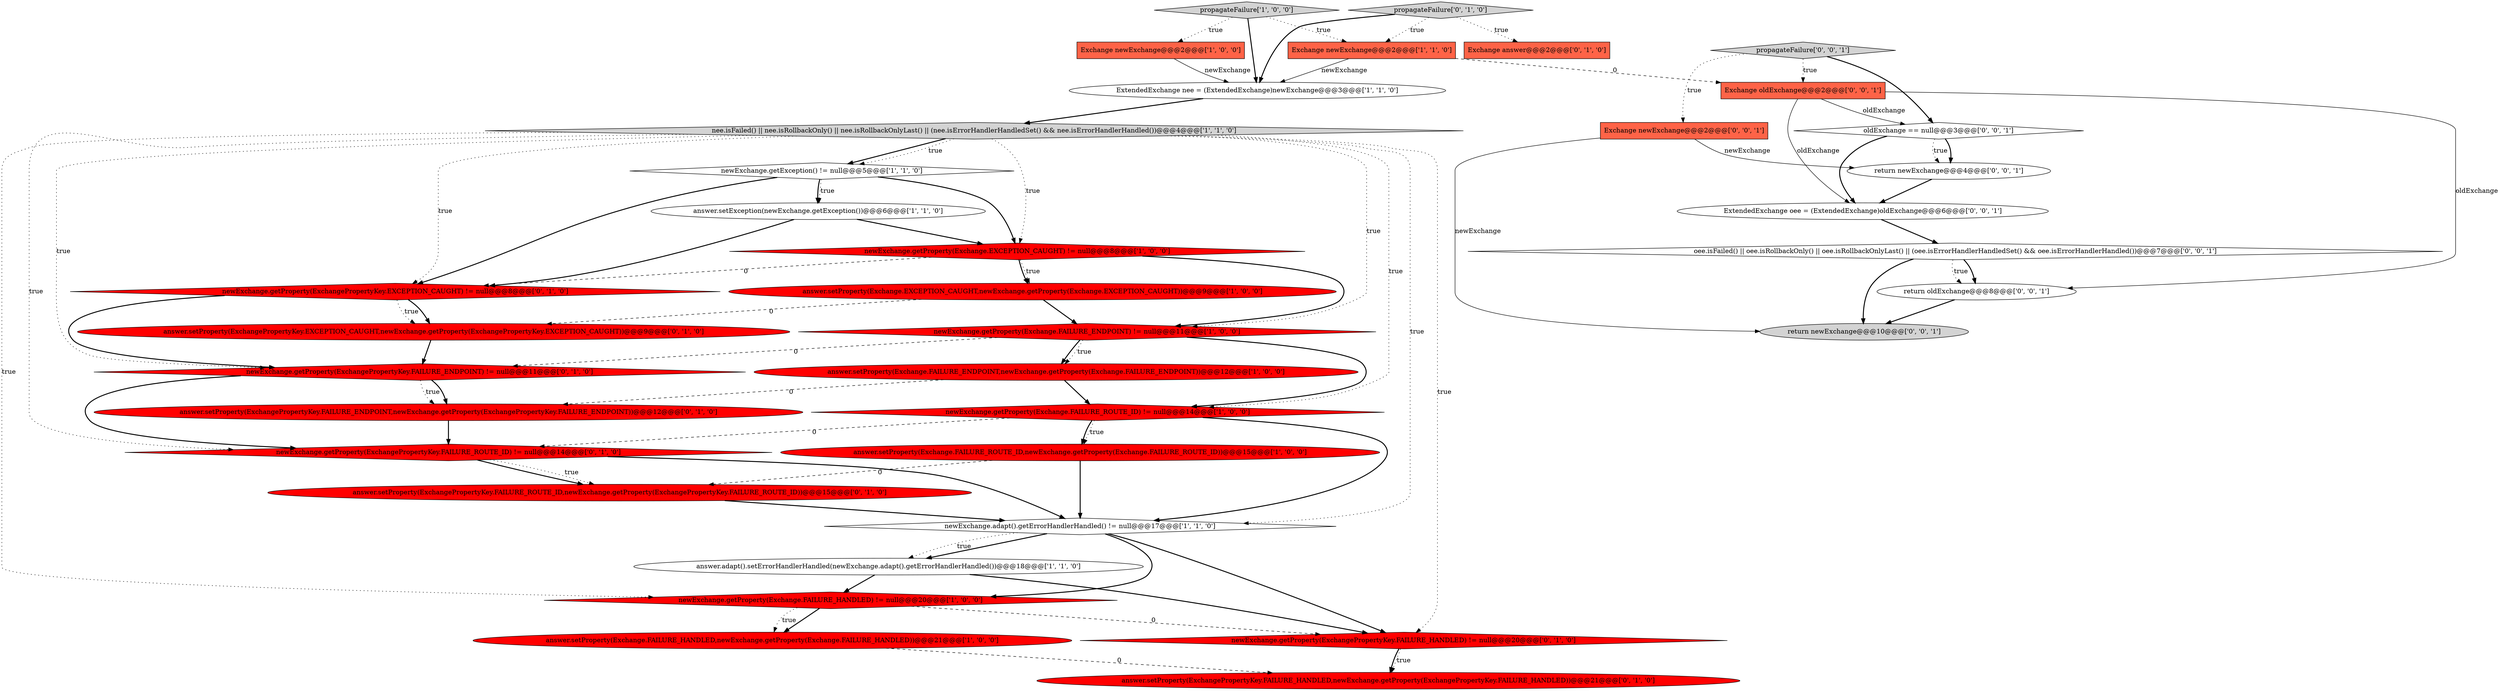 digraph {
10 [style = filled, label = "answer.setProperty(Exchange.FAILURE_ROUTE_ID,newExchange.getProperty(Exchange.FAILURE_ROUTE_ID))@@@15@@@['1', '0', '0']", fillcolor = red, shape = ellipse image = "AAA1AAABBB1BBB"];
20 [style = filled, label = "newExchange.getProperty(ExchangePropertyKey.FAILURE_HANDLED) != null@@@20@@@['0', '1', '0']", fillcolor = red, shape = diamond image = "AAA1AAABBB2BBB"];
29 [style = filled, label = "Exchange newExchange@@@2@@@['0', '0', '1']", fillcolor = tomato, shape = box image = "AAA0AAABBB3BBB"];
21 [style = filled, label = "answer.setProperty(ExchangePropertyKey.FAILURE_HANDLED,newExchange.getProperty(ExchangePropertyKey.FAILURE_HANDLED))@@@21@@@['0', '1', '0']", fillcolor = red, shape = ellipse image = "AAA1AAABBB2BBB"];
25 [style = filled, label = "answer.setProperty(ExchangePropertyKey.FAILURE_ROUTE_ID,newExchange.getProperty(ExchangePropertyKey.FAILURE_ROUTE_ID))@@@15@@@['0', '1', '0']", fillcolor = red, shape = ellipse image = "AAA1AAABBB2BBB"];
30 [style = filled, label = "oldExchange == null@@@3@@@['0', '0', '1']", fillcolor = white, shape = diamond image = "AAA0AAABBB3BBB"];
19 [style = filled, label = "Exchange answer@@@2@@@['0', '1', '0']", fillcolor = tomato, shape = box image = "AAA0AAABBB2BBB"];
31 [style = filled, label = "return newExchange@@@10@@@['0', '0', '1']", fillcolor = lightgray, shape = ellipse image = "AAA0AAABBB3BBB"];
7 [style = filled, label = "answer.setProperty(Exchange.FAILURE_ENDPOINT,newExchange.getProperty(Exchange.FAILURE_ENDPOINT))@@@12@@@['1', '0', '0']", fillcolor = red, shape = ellipse image = "AAA1AAABBB1BBB"];
8 [style = filled, label = "Exchange newExchange@@@2@@@['1', '0', '0']", fillcolor = tomato, shape = box image = "AAA0AAABBB1BBB"];
24 [style = filled, label = "propagateFailure['0', '1', '0']", fillcolor = lightgray, shape = diamond image = "AAA0AAABBB2BBB"];
22 [style = filled, label = "answer.setProperty(ExchangePropertyKey.FAILURE_ENDPOINT,newExchange.getProperty(ExchangePropertyKey.FAILURE_ENDPOINT))@@@12@@@['0', '1', '0']", fillcolor = red, shape = ellipse image = "AAA1AAABBB2BBB"];
4 [style = filled, label = "answer.setException(newExchange.getException())@@@6@@@['1', '1', '0']", fillcolor = white, shape = ellipse image = "AAA0AAABBB1BBB"];
2 [style = filled, label = "propagateFailure['1', '0', '0']", fillcolor = lightgray, shape = diamond image = "AAA0AAABBB1BBB"];
26 [style = filled, label = "newExchange.getProperty(ExchangePropertyKey.FAILURE_ENDPOINT) != null@@@11@@@['0', '1', '0']", fillcolor = red, shape = diamond image = "AAA1AAABBB2BBB"];
3 [style = filled, label = "answer.adapt().setErrorHandlerHandled(newExchange.adapt().getErrorHandlerHandled())@@@18@@@['1', '1', '0']", fillcolor = white, shape = ellipse image = "AAA0AAABBB1BBB"];
35 [style = filled, label = "oee.isFailed() || oee.isRollbackOnly() || oee.isRollbackOnlyLast() || (oee.isErrorHandlerHandledSet() && oee.isErrorHandlerHandled())@@@7@@@['0', '0', '1']", fillcolor = white, shape = diamond image = "AAA0AAABBB3BBB"];
13 [style = filled, label = "Exchange newExchange@@@2@@@['1', '1', '0']", fillcolor = tomato, shape = box image = "AAA0AAABBB1BBB"];
5 [style = filled, label = "nee.isFailed() || nee.isRollbackOnly() || nee.isRollbackOnlyLast() || (nee.isErrorHandlerHandledSet() && nee.isErrorHandlerHandled())@@@4@@@['1', '1', '0']", fillcolor = lightgray, shape = diamond image = "AAA0AAABBB1BBB"];
9 [style = filled, label = "newExchange.getException() != null@@@5@@@['1', '1', '0']", fillcolor = white, shape = diamond image = "AAA0AAABBB1BBB"];
6 [style = filled, label = "newExchange.getProperty(Exchange.FAILURE_ROUTE_ID) != null@@@14@@@['1', '0', '0']", fillcolor = red, shape = diamond image = "AAA1AAABBB1BBB"];
11 [style = filled, label = "ExtendedExchange nee = (ExtendedExchange)newExchange@@@3@@@['1', '1', '0']", fillcolor = white, shape = ellipse image = "AAA0AAABBB1BBB"];
14 [style = filled, label = "answer.setProperty(Exchange.EXCEPTION_CAUGHT,newExchange.getProperty(Exchange.EXCEPTION_CAUGHT))@@@9@@@['1', '0', '0']", fillcolor = red, shape = ellipse image = "AAA1AAABBB1BBB"];
16 [style = filled, label = "newExchange.adapt().getErrorHandlerHandled() != null@@@17@@@['1', '1', '0']", fillcolor = white, shape = diamond image = "AAA0AAABBB1BBB"];
1 [style = filled, label = "answer.setProperty(Exchange.FAILURE_HANDLED,newExchange.getProperty(Exchange.FAILURE_HANDLED))@@@21@@@['1', '0', '0']", fillcolor = red, shape = ellipse image = "AAA1AAABBB1BBB"];
17 [style = filled, label = "answer.setProperty(ExchangePropertyKey.EXCEPTION_CAUGHT,newExchange.getProperty(ExchangePropertyKey.EXCEPTION_CAUGHT))@@@9@@@['0', '1', '0']", fillcolor = red, shape = ellipse image = "AAA1AAABBB2BBB"];
28 [style = filled, label = "propagateFailure['0', '0', '1']", fillcolor = lightgray, shape = diamond image = "AAA0AAABBB3BBB"];
0 [style = filled, label = "newExchange.getProperty(Exchange.EXCEPTION_CAUGHT) != null@@@8@@@['1', '0', '0']", fillcolor = red, shape = diamond image = "AAA1AAABBB1BBB"];
33 [style = filled, label = "ExtendedExchange oee = (ExtendedExchange)oldExchange@@@6@@@['0', '0', '1']", fillcolor = white, shape = ellipse image = "AAA0AAABBB3BBB"];
32 [style = filled, label = "Exchange oldExchange@@@2@@@['0', '0', '1']", fillcolor = tomato, shape = box image = "AAA0AAABBB3BBB"];
18 [style = filled, label = "newExchange.getProperty(ExchangePropertyKey.EXCEPTION_CAUGHT) != null@@@8@@@['0', '1', '0']", fillcolor = red, shape = diamond image = "AAA1AAABBB2BBB"];
15 [style = filled, label = "newExchange.getProperty(Exchange.FAILURE_HANDLED) != null@@@20@@@['1', '0', '0']", fillcolor = red, shape = diamond image = "AAA1AAABBB1BBB"];
23 [style = filled, label = "newExchange.getProperty(ExchangePropertyKey.FAILURE_ROUTE_ID) != null@@@14@@@['0', '1', '0']", fillcolor = red, shape = diamond image = "AAA1AAABBB2BBB"];
34 [style = filled, label = "return oldExchange@@@8@@@['0', '0', '1']", fillcolor = white, shape = ellipse image = "AAA0AAABBB3BBB"];
12 [style = filled, label = "newExchange.getProperty(Exchange.FAILURE_ENDPOINT) != null@@@11@@@['1', '0', '0']", fillcolor = red, shape = diamond image = "AAA1AAABBB1BBB"];
27 [style = filled, label = "return newExchange@@@4@@@['0', '0', '1']", fillcolor = white, shape = ellipse image = "AAA0AAABBB3BBB"];
5->9 [style = bold, label=""];
5->18 [style = dotted, label="true"];
5->23 [style = dotted, label="true"];
5->12 [style = dotted, label="true"];
26->22 [style = dotted, label="true"];
12->7 [style = bold, label=""];
26->22 [style = bold, label=""];
12->26 [style = dashed, label="0"];
29->27 [style = solid, label="newExchange"];
0->14 [style = bold, label=""];
24->11 [style = bold, label=""];
5->9 [style = dotted, label="true"];
27->33 [style = bold, label=""];
2->8 [style = dotted, label="true"];
16->3 [style = bold, label=""];
35->31 [style = bold, label=""];
23->25 [style = bold, label=""];
28->30 [style = bold, label=""];
30->27 [style = bold, label=""];
5->6 [style = dotted, label="true"];
34->31 [style = bold, label=""];
4->18 [style = bold, label=""];
2->13 [style = dotted, label="true"];
22->23 [style = bold, label=""];
4->0 [style = bold, label=""];
13->32 [style = dashed, label="0"];
8->11 [style = solid, label="newExchange"];
32->33 [style = solid, label="oldExchange"];
28->29 [style = dotted, label="true"];
29->31 [style = solid, label="newExchange"];
7->6 [style = bold, label=""];
9->4 [style = dotted, label="true"];
13->11 [style = solid, label="newExchange"];
5->26 [style = dotted, label="true"];
24->19 [style = dotted, label="true"];
0->14 [style = dotted, label="true"];
18->17 [style = dotted, label="true"];
35->34 [style = bold, label=""];
12->7 [style = dotted, label="true"];
16->20 [style = bold, label=""];
7->22 [style = dashed, label="0"];
24->13 [style = dotted, label="true"];
15->20 [style = dashed, label="0"];
30->33 [style = bold, label=""];
0->12 [style = bold, label=""];
18->26 [style = bold, label=""];
5->0 [style = dotted, label="true"];
25->16 [style = bold, label=""];
5->15 [style = dotted, label="true"];
6->10 [style = dotted, label="true"];
11->5 [style = bold, label=""];
28->32 [style = dotted, label="true"];
9->18 [style = bold, label=""];
10->16 [style = bold, label=""];
6->10 [style = bold, label=""];
5->16 [style = dotted, label="true"];
14->17 [style = dashed, label="0"];
23->25 [style = dotted, label="true"];
2->11 [style = bold, label=""];
10->25 [style = dashed, label="0"];
15->1 [style = bold, label=""];
16->15 [style = bold, label=""];
23->16 [style = bold, label=""];
17->26 [style = bold, label=""];
33->35 [style = bold, label=""];
9->0 [style = bold, label=""];
30->27 [style = dotted, label="true"];
9->4 [style = bold, label=""];
18->17 [style = bold, label=""];
32->34 [style = solid, label="oldExchange"];
3->15 [style = bold, label=""];
1->21 [style = dashed, label="0"];
20->21 [style = dotted, label="true"];
12->6 [style = bold, label=""];
16->3 [style = dotted, label="true"];
20->21 [style = bold, label=""];
3->20 [style = bold, label=""];
6->16 [style = bold, label=""];
15->1 [style = dotted, label="true"];
14->12 [style = bold, label=""];
26->23 [style = bold, label=""];
35->34 [style = dotted, label="true"];
5->20 [style = dotted, label="true"];
0->18 [style = dashed, label="0"];
32->30 [style = solid, label="oldExchange"];
6->23 [style = dashed, label="0"];
}
